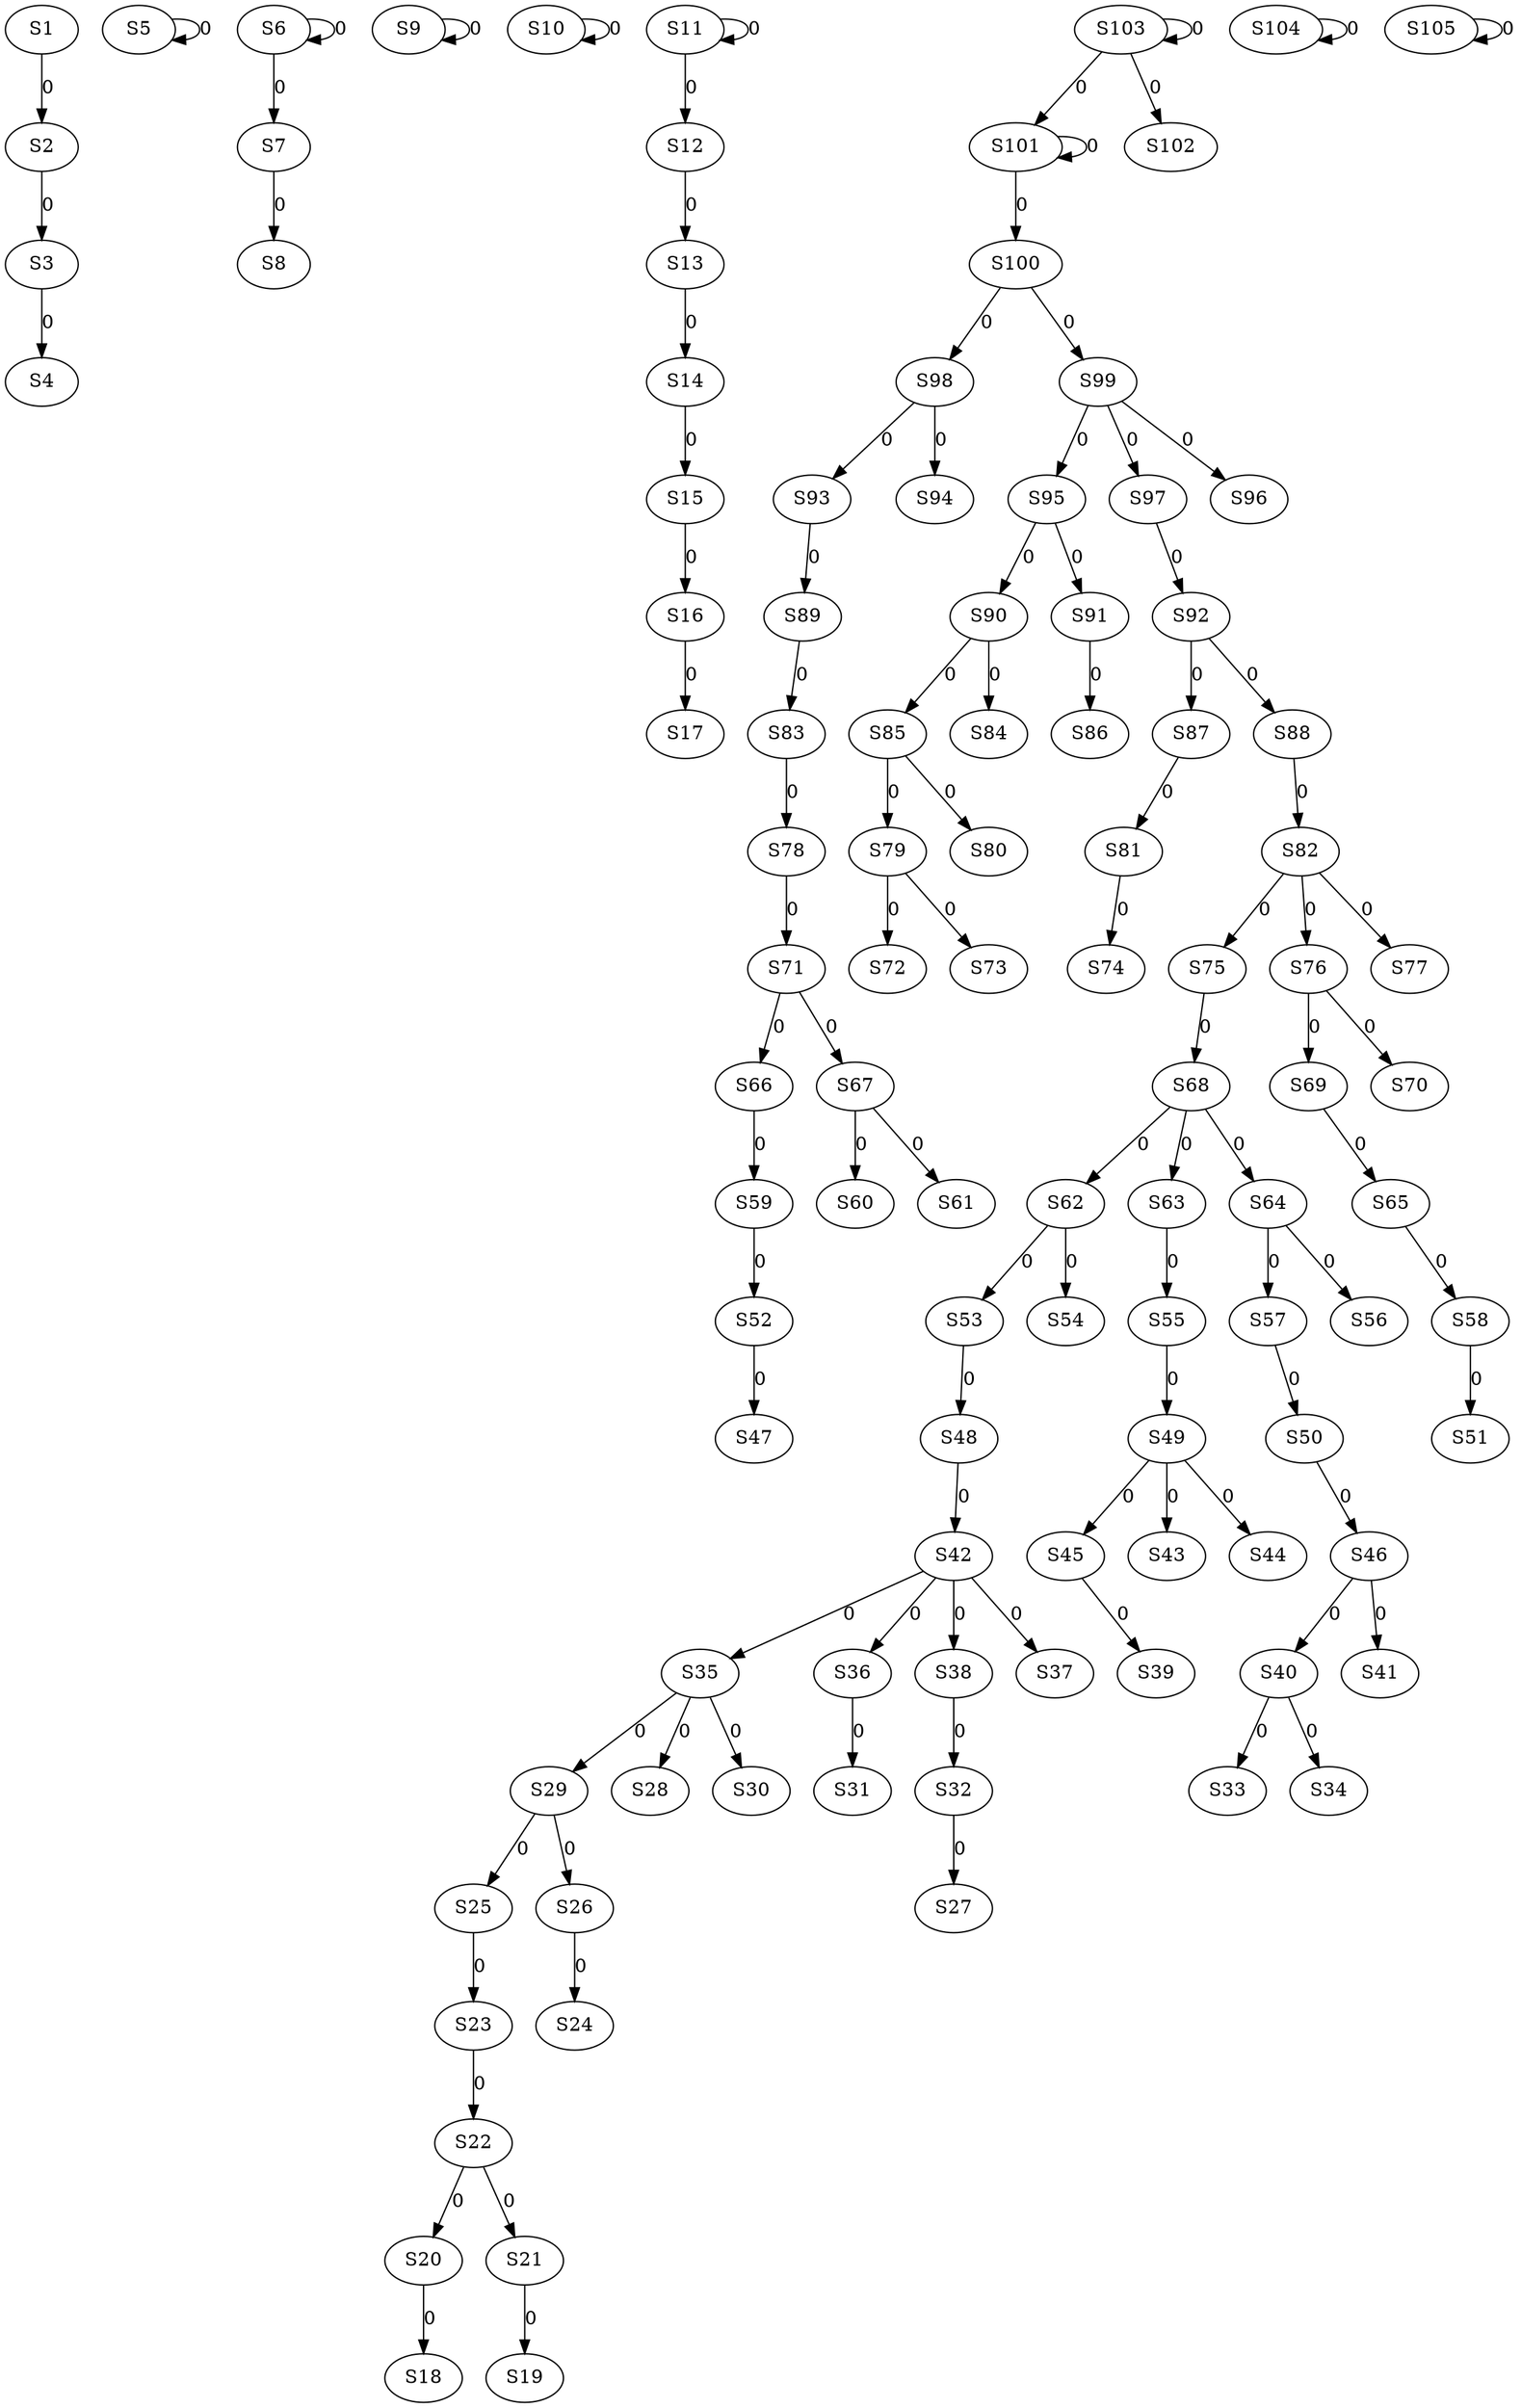 strict digraph {
	S1 -> S2 [ label = 0 ];
	S2 -> S3 [ label = 0 ];
	S3 -> S4 [ label = 0 ];
	S5 -> S5 [ label = 0 ];
	S6 -> S6 [ label = 0 ];
	S6 -> S7 [ label = 0 ];
	S7 -> S8 [ label = 0 ];
	S9 -> S9 [ label = 0 ];
	S10 -> S10 [ label = 0 ];
	S11 -> S11 [ label = 0 ];
	S11 -> S12 [ label = 0 ];
	S12 -> S13 [ label = 0 ];
	S13 -> S14 [ label = 0 ];
	S14 -> S15 [ label = 0 ];
	S15 -> S16 [ label = 0 ];
	S16 -> S17 [ label = 0 ];
	S20 -> S18 [ label = 0 ];
	S21 -> S19 [ label = 0 ];
	S22 -> S20 [ label = 0 ];
	S22 -> S21 [ label = 0 ];
	S23 -> S22 [ label = 0 ];
	S25 -> S23 [ label = 0 ];
	S26 -> S24 [ label = 0 ];
	S29 -> S25 [ label = 0 ];
	S29 -> S26 [ label = 0 ];
	S32 -> S27 [ label = 0 ];
	S35 -> S28 [ label = 0 ];
	S35 -> S29 [ label = 0 ];
	S35 -> S30 [ label = 0 ];
	S36 -> S31 [ label = 0 ];
	S38 -> S32 [ label = 0 ];
	S40 -> S33 [ label = 0 ];
	S40 -> S34 [ label = 0 ];
	S42 -> S35 [ label = 0 ];
	S42 -> S36 [ label = 0 ];
	S42 -> S37 [ label = 0 ];
	S42 -> S38 [ label = 0 ];
	S45 -> S39 [ label = 0 ];
	S46 -> S40 [ label = 0 ];
	S46 -> S41 [ label = 0 ];
	S48 -> S42 [ label = 0 ];
	S49 -> S43 [ label = 0 ];
	S49 -> S44 [ label = 0 ];
	S49 -> S45 [ label = 0 ];
	S50 -> S46 [ label = 0 ];
	S52 -> S47 [ label = 0 ];
	S53 -> S48 [ label = 0 ];
	S55 -> S49 [ label = 0 ];
	S57 -> S50 [ label = 0 ];
	S58 -> S51 [ label = 0 ];
	S59 -> S52 [ label = 0 ];
	S62 -> S53 [ label = 0 ];
	S62 -> S54 [ label = 0 ];
	S63 -> S55 [ label = 0 ];
	S64 -> S56 [ label = 0 ];
	S64 -> S57 [ label = 0 ];
	S65 -> S58 [ label = 0 ];
	S66 -> S59 [ label = 0 ];
	S67 -> S60 [ label = 0 ];
	S67 -> S61 [ label = 0 ];
	S68 -> S62 [ label = 0 ];
	S68 -> S63 [ label = 0 ];
	S68 -> S64 [ label = 0 ];
	S69 -> S65 [ label = 0 ];
	S71 -> S66 [ label = 0 ];
	S71 -> S67 [ label = 0 ];
	S75 -> S68 [ label = 0 ];
	S76 -> S69 [ label = 0 ];
	S76 -> S70 [ label = 0 ];
	S78 -> S71 [ label = 0 ];
	S79 -> S72 [ label = 0 ];
	S79 -> S73 [ label = 0 ];
	S81 -> S74 [ label = 0 ];
	S82 -> S75 [ label = 0 ];
	S82 -> S76 [ label = 0 ];
	S82 -> S77 [ label = 0 ];
	S83 -> S78 [ label = 0 ];
	S85 -> S79 [ label = 0 ];
	S85 -> S80 [ label = 0 ];
	S87 -> S81 [ label = 0 ];
	S88 -> S82 [ label = 0 ];
	S89 -> S83 [ label = 0 ];
	S90 -> S84 [ label = 0 ];
	S90 -> S85 [ label = 0 ];
	S91 -> S86 [ label = 0 ];
	S92 -> S87 [ label = 0 ];
	S92 -> S88 [ label = 0 ];
	S93 -> S89 [ label = 0 ];
	S95 -> S90 [ label = 0 ];
	S95 -> S91 [ label = 0 ];
	S97 -> S92 [ label = 0 ];
	S98 -> S93 [ label = 0 ];
	S98 -> S94 [ label = 0 ];
	S99 -> S95 [ label = 0 ];
	S99 -> S96 [ label = 0 ];
	S99 -> S97 [ label = 0 ];
	S100 -> S98 [ label = 0 ];
	S100 -> S99 [ label = 0 ];
	S101 -> S100 [ label = 0 ];
	S103 -> S101 [ label = 0 ];
	S103 -> S102 [ label = 0 ];
	S103 -> S103 [ label = 0 ];
	S104 -> S104 [ label = 0 ];
	S105 -> S105 [ label = 0 ];
	S101 -> S101 [ label = 0 ];
}